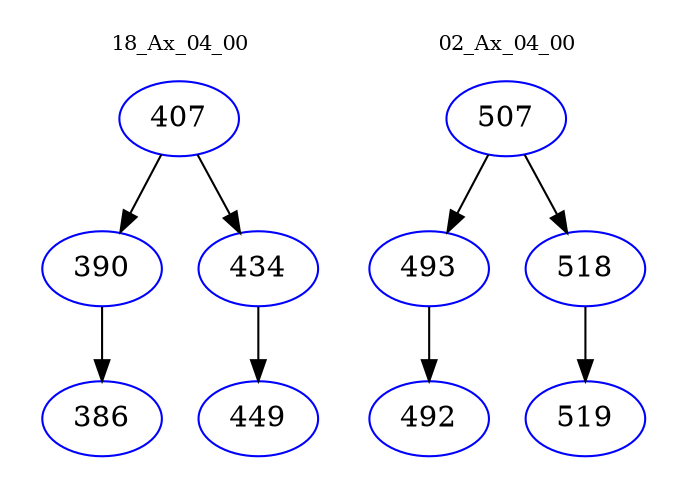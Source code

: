 digraph{
subgraph cluster_0 {
color = white
label = "18_Ax_04_00";
fontsize=10;
T0_407 [label="407", color="blue"]
T0_407 -> T0_390 [color="black"]
T0_390 [label="390", color="blue"]
T0_390 -> T0_386 [color="black"]
T0_386 [label="386", color="blue"]
T0_407 -> T0_434 [color="black"]
T0_434 [label="434", color="blue"]
T0_434 -> T0_449 [color="black"]
T0_449 [label="449", color="blue"]
}
subgraph cluster_1 {
color = white
label = "02_Ax_04_00";
fontsize=10;
T1_507 [label="507", color="blue"]
T1_507 -> T1_493 [color="black"]
T1_493 [label="493", color="blue"]
T1_493 -> T1_492 [color="black"]
T1_492 [label="492", color="blue"]
T1_507 -> T1_518 [color="black"]
T1_518 [label="518", color="blue"]
T1_518 -> T1_519 [color="black"]
T1_519 [label="519", color="blue"]
}
}
